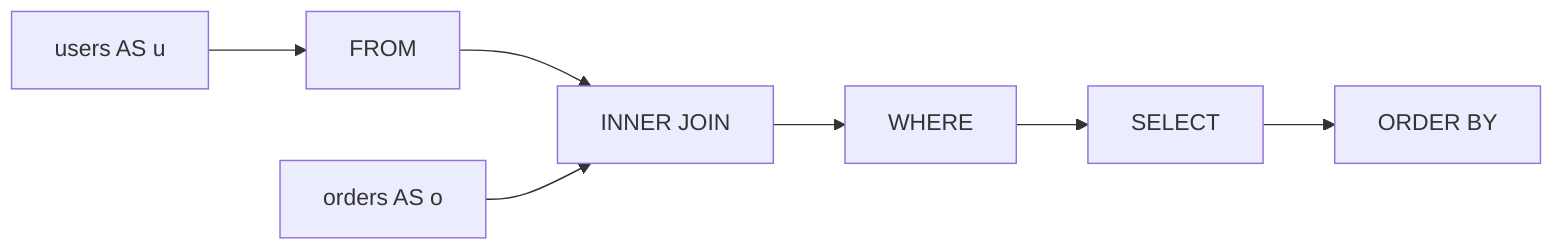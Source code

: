 flowchart LR
    node_0[users AS u]
    node_1[FROM]
    node_2[orders AS o]
    node_3[INNER JOIN]
    node_4[WHERE]
    node_5[SELECT]
    node_6[ORDER BY]
    node_0 --> node_1
    node_1 --> node_3
    node_2 --> node_3
    node_3 --> node_4
    node_4 --> node_5
    node_5 --> node_6